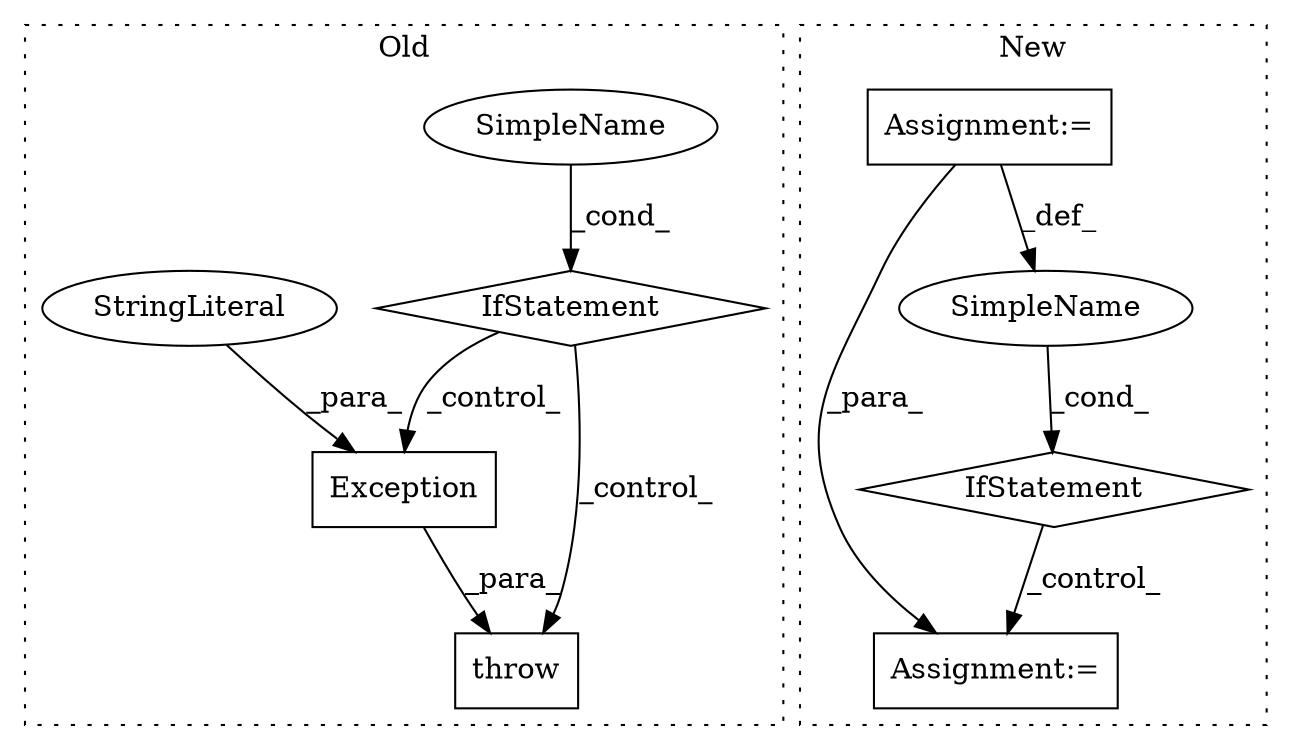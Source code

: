 digraph G {
subgraph cluster0 {
1 [label="Exception" a="32" s="2395,2430" l="10,1" shape="box"];
3 [label="throw" a="53" s="2389" l="6" shape="box"];
4 [label="SimpleName" a="42" s="" l="" shape="ellipse"];
5 [label="IfStatement" a="25" s="1875,1909" l="4,2" shape="diamond"];
7 [label="StringLiteral" a="45" s="2405" l="25" shape="ellipse"];
label = "Old";
style="dotted";
}
subgraph cluster1 {
2 [label="IfStatement" a="25" s="2674,2687" l="4,2" shape="diamond"];
6 [label="Assignment:=" a="7" s="2641" l="1" shape="box"];
8 [label="Assignment:=" a="7" s="2698" l="1" shape="box"];
9 [label="SimpleName" a="42" s="" l="" shape="ellipse"];
label = "New";
style="dotted";
}
1 -> 3 [label="_para_"];
2 -> 8 [label="_control_"];
4 -> 5 [label="_cond_"];
5 -> 1 [label="_control_"];
5 -> 3 [label="_control_"];
6 -> 8 [label="_para_"];
6 -> 9 [label="_def_"];
7 -> 1 [label="_para_"];
9 -> 2 [label="_cond_"];
}